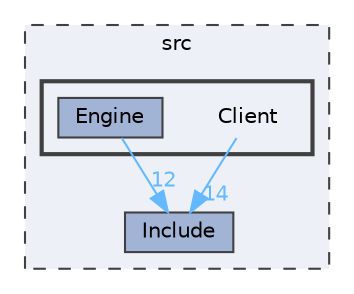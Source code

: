 digraph "src/Client"
{
 // LATEX_PDF_SIZE
  bgcolor="transparent";
  edge [fontname=Helvetica,fontsize=10,labelfontname=Helvetica,labelfontsize=10];
  node [fontname=Helvetica,fontsize=10,shape=box,height=0.2,width=0.4];
  compound=true
  subgraph clusterdir_68267d1309a1af8e8297ef4c3efbcdba {
    graph [ bgcolor="#edf0f7", pencolor="grey25", label="src", fontname=Helvetica,fontsize=10 style="filled,dashed", URL="dir_68267d1309a1af8e8297ef4c3efbcdba.html",tooltip=""]
  dir_5ee0edab4fbf36cc7e28fbed4f17b370 [label="Include", fillcolor="#a2b4d6", color="grey25", style="filled", URL="dir_5ee0edab4fbf36cc7e28fbed4f17b370.html",tooltip=""];
  subgraph clusterdir_133b3cdd880ca9e91a51b18f00995eeb {
    graph [ bgcolor="#edf0f7", pencolor="grey25", label="", fontname=Helvetica,fontsize=10 style="filled,bold", URL="dir_133b3cdd880ca9e91a51b18f00995eeb.html",tooltip=""]
    dir_133b3cdd880ca9e91a51b18f00995eeb [shape=plaintext, label="Client"];
  dir_27b62ec82242f217c59eed71496f7bdb [label="Engine", fillcolor="#a2b4d6", color="grey25", style="filled", URL="dir_27b62ec82242f217c59eed71496f7bdb.html",tooltip=""];
  }
  }
  dir_133b3cdd880ca9e91a51b18f00995eeb->dir_5ee0edab4fbf36cc7e28fbed4f17b370 [headlabel="14", labeldistance=1.5 headhref="dir_000006_000014.html" color="steelblue1" fontcolor="steelblue1"];
  dir_27b62ec82242f217c59eed71496f7bdb->dir_5ee0edab4fbf36cc7e28fbed4f17b370 [headlabel="12", labeldistance=1.5 headhref="dir_000013_000014.html" color="steelblue1" fontcolor="steelblue1"];
}
